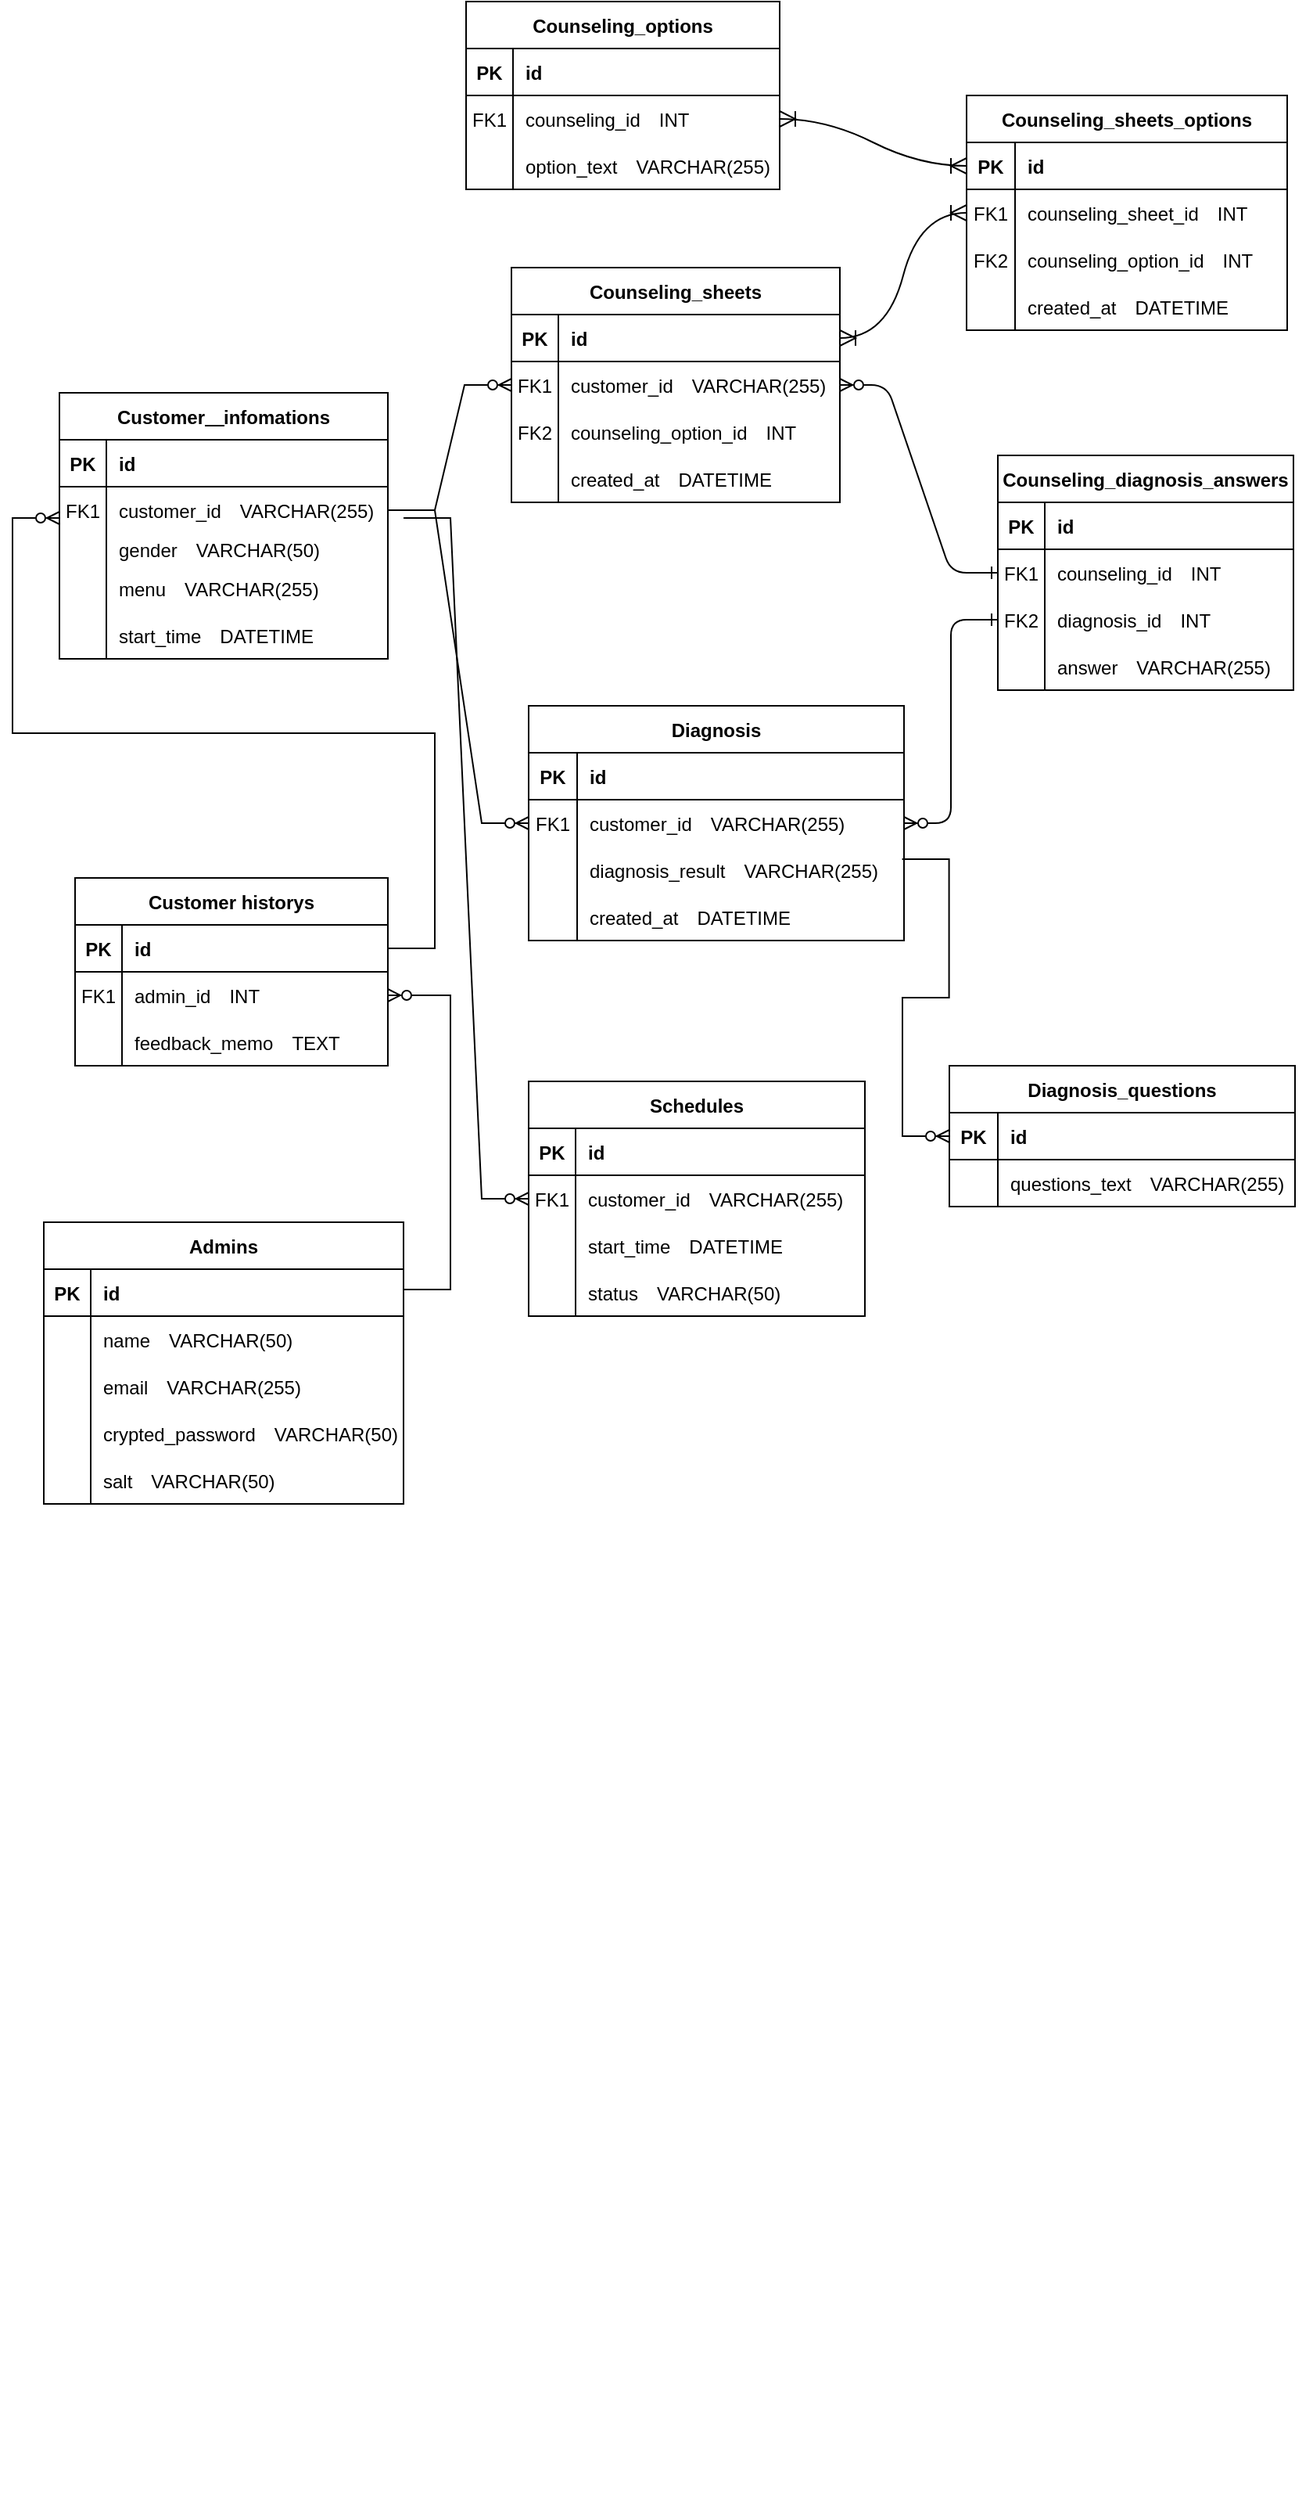 <mxfile version="24.7.17">
  <diagram id="C5RBs43oDa-KdzZeNtuy" name="Page-1">
    <mxGraphModel dx="1579" dy="1718" grid="1" gridSize="10" guides="1" tooltips="1" connect="1" arrows="1" fold="1" page="1" pageScale="1" pageWidth="827" pageHeight="1169" math="0" shadow="0">
      <root>
        <mxCell id="WIyWlLk6GJQsqaUBKTNV-0" />
        <mxCell id="WIyWlLk6GJQsqaUBKTNV-1" parent="WIyWlLk6GJQsqaUBKTNV-0" />
        <mxCell id="pVCBUKQX4bVCqaio-QLz-1" value="" style="edgeStyle=entityRelationEdgeStyle;endArrow=ERzeroToMany;startArrow=ERone;endFill=1;startFill=0;exitX=0;exitY=0.5;exitDx=0;exitDy=0;" parent="WIyWlLk6GJQsqaUBKTNV-1" source="pVCBUKQX4bVCqaio-QLz-121" target="pVCBUKQX4bVCqaio-QLz-16" edge="1">
          <mxGeometry width="100" height="100" relative="1" as="geometry">
            <mxPoint x="460" y="210" as="sourcePoint" />
            <mxPoint x="520" y="235" as="targetPoint" />
          </mxGeometry>
        </mxCell>
        <mxCell id="pVCBUKQX4bVCqaio-QLz-12" value="Diagnosis" style="shape=table;startSize=30;container=1;collapsible=1;childLayout=tableLayout;fixedRows=1;rowLines=0;fontStyle=1;align=center;resizeLast=1;" parent="WIyWlLk6GJQsqaUBKTNV-1" vertex="1">
          <mxGeometry x="320" y="-700" width="240" height="150" as="geometry" />
        </mxCell>
        <mxCell id="pVCBUKQX4bVCqaio-QLz-13" value="" style="shape=partialRectangle;collapsible=0;dropTarget=0;pointerEvents=0;fillColor=none;points=[[0,0.5],[1,0.5]];portConstraint=eastwest;top=0;left=0;right=0;bottom=1;" parent="pVCBUKQX4bVCqaio-QLz-12" vertex="1">
          <mxGeometry y="30" width="240" height="30" as="geometry" />
        </mxCell>
        <mxCell id="pVCBUKQX4bVCqaio-QLz-14" value="PK" style="shape=partialRectangle;overflow=hidden;connectable=0;fillColor=none;top=0;left=0;bottom=0;right=0;fontStyle=1;" parent="pVCBUKQX4bVCqaio-QLz-13" vertex="1">
          <mxGeometry width="31" height="30" as="geometry">
            <mxRectangle width="31" height="30" as="alternateBounds" />
          </mxGeometry>
        </mxCell>
        <mxCell id="pVCBUKQX4bVCqaio-QLz-15" value="id" style="shape=partialRectangle;overflow=hidden;connectable=0;fillColor=none;top=0;left=0;bottom=0;right=0;align=left;spacingLeft=6;fontStyle=1;" parent="pVCBUKQX4bVCqaio-QLz-13" vertex="1">
          <mxGeometry x="31" width="209" height="30" as="geometry">
            <mxRectangle width="209" height="30" as="alternateBounds" />
          </mxGeometry>
        </mxCell>
        <mxCell id="pVCBUKQX4bVCqaio-QLz-16" value="" style="shape=partialRectangle;collapsible=0;dropTarget=0;pointerEvents=0;fillColor=none;points=[[0,0.5],[1,0.5]];portConstraint=eastwest;top=0;left=0;right=0;bottom=0;" parent="pVCBUKQX4bVCqaio-QLz-12" vertex="1">
          <mxGeometry y="60" width="240" height="30" as="geometry" />
        </mxCell>
        <mxCell id="pVCBUKQX4bVCqaio-QLz-17" value="FK1" style="shape=partialRectangle;overflow=hidden;connectable=0;fillColor=none;top=0;left=0;bottom=0;right=0;" parent="pVCBUKQX4bVCqaio-QLz-16" vertex="1">
          <mxGeometry width="31" height="30" as="geometry">
            <mxRectangle width="31" height="30" as="alternateBounds" />
          </mxGeometry>
        </mxCell>
        <mxCell id="pVCBUKQX4bVCqaio-QLz-18" value="customer_id　VARCHAR(255)" style="shape=partialRectangle;overflow=hidden;connectable=0;fillColor=none;top=0;left=0;bottom=0;right=0;align=left;spacingLeft=6;" parent="pVCBUKQX4bVCqaio-QLz-16" vertex="1">
          <mxGeometry x="31" width="209" height="30" as="geometry">
            <mxRectangle width="209" height="30" as="alternateBounds" />
          </mxGeometry>
        </mxCell>
        <mxCell id="pVCBUKQX4bVCqaio-QLz-155" value="" style="shape=partialRectangle;collapsible=0;dropTarget=0;pointerEvents=0;fillColor=none;points=[[0,0.5],[1,0.5]];portConstraint=eastwest;top=0;left=0;right=0;bottom=0;" parent="pVCBUKQX4bVCqaio-QLz-12" vertex="1">
          <mxGeometry y="90" width="240" height="30" as="geometry" />
        </mxCell>
        <mxCell id="pVCBUKQX4bVCqaio-QLz-156" value="" style="shape=partialRectangle;overflow=hidden;connectable=0;fillColor=none;top=0;left=0;bottom=0;right=0;" parent="pVCBUKQX4bVCqaio-QLz-155" vertex="1">
          <mxGeometry width="31" height="30" as="geometry">
            <mxRectangle width="31" height="30" as="alternateBounds" />
          </mxGeometry>
        </mxCell>
        <mxCell id="pVCBUKQX4bVCqaio-QLz-157" value="diagnosis_result　VARCHAR(255)" style="shape=partialRectangle;overflow=hidden;connectable=0;fillColor=none;top=0;left=0;bottom=0;right=0;align=left;spacingLeft=6;" parent="pVCBUKQX4bVCqaio-QLz-155" vertex="1">
          <mxGeometry x="31" width="209" height="30" as="geometry">
            <mxRectangle width="209" height="30" as="alternateBounds" />
          </mxGeometry>
        </mxCell>
        <mxCell id="pVCBUKQX4bVCqaio-QLz-19" value="" style="shape=partialRectangle;collapsible=0;dropTarget=0;pointerEvents=0;fillColor=none;points=[[0,0.5],[1,0.5]];portConstraint=eastwest;top=0;left=0;right=0;bottom=0;" parent="pVCBUKQX4bVCqaio-QLz-12" vertex="1">
          <mxGeometry y="120" width="240" height="30" as="geometry" />
        </mxCell>
        <mxCell id="pVCBUKQX4bVCqaio-QLz-20" value="" style="shape=partialRectangle;overflow=hidden;connectable=0;fillColor=none;top=0;left=0;bottom=0;right=0;" parent="pVCBUKQX4bVCqaio-QLz-19" vertex="1">
          <mxGeometry width="31" height="30" as="geometry">
            <mxRectangle width="31" height="30" as="alternateBounds" />
          </mxGeometry>
        </mxCell>
        <mxCell id="pVCBUKQX4bVCqaio-QLz-21" value="created_at　DATETIME" style="shape=partialRectangle;overflow=hidden;connectable=0;fillColor=none;top=0;left=0;bottom=0;right=0;align=left;spacingLeft=6;" parent="pVCBUKQX4bVCqaio-QLz-19" vertex="1">
          <mxGeometry x="31" width="209" height="30" as="geometry">
            <mxRectangle width="209" height="30" as="alternateBounds" />
          </mxGeometry>
        </mxCell>
        <mxCell id="pVCBUKQX4bVCqaio-QLz-57" value="" style="shape=partialRectangle;connectable=0;fillColor=none;top=0;left=0;bottom=0;right=0;editable=1;overflow=hidden;whiteSpace=wrap;html=1;" parent="WIyWlLk6GJQsqaUBKTNV-1" vertex="1">
          <mxGeometry x="790" y="395" width="30" height="50" as="geometry">
            <mxRectangle width="30" height="50" as="alternateBounds" />
          </mxGeometry>
        </mxCell>
        <mxCell id="pVCBUKQX4bVCqaio-QLz-79" value="" style="edgeStyle=entityRelationEdgeStyle;fontSize=12;html=1;endArrow=ERzeroToMany;endFill=1;rounded=0;entryX=1;entryY=0.5;entryDx=0;entryDy=0;" parent="WIyWlLk6GJQsqaUBKTNV-1" target="pVCBUKQX4bVCqaio-QLz-260" edge="1">
          <mxGeometry width="100" height="100" relative="1" as="geometry">
            <mxPoint x="240" y="-327" as="sourcePoint" />
            <mxPoint x="240" y="-479.96" as="targetPoint" />
            <Array as="points">
              <mxPoint x="191.98" y="123" />
              <mxPoint x="220" y="180" />
              <mxPoint x="280" y="110" />
              <mxPoint x="220" y="180" />
              <mxPoint x="220" y="180" />
              <mxPoint x="220" y="170" />
              <mxPoint x="573.23" y="158" />
              <mxPoint x="381.98" y="173" />
              <mxPoint x="211.98" y="276" />
              <mxPoint x="201.98" y="276" />
              <mxPoint x="171.98" y="333" />
              <mxPoint x="301.98" y="173" />
              <mxPoint x="301.98" y="193" />
              <mxPoint x="291.98" y="183" />
              <mxPoint x="483.23" y="288" />
              <mxPoint x="340.73" y="303" />
              <mxPoint x="240.73" y="323" />
              <mxPoint x="230.73" y="353" />
              <mxPoint x="578.23" y="178" />
              <mxPoint x="618.23" y="213" />
            </Array>
          </mxGeometry>
        </mxCell>
        <mxCell id="pVCBUKQX4bVCqaio-QLz-85" value="" style="edgeStyle=entityRelationEdgeStyle;fontSize=12;html=1;endArrow=ERzeroToMany;endFill=1;rounded=0;exitX=1;exitY=0.5;exitDx=0;exitDy=0;entryX=0;entryY=0.5;entryDx=0;entryDy=0;" parent="WIyWlLk6GJQsqaUBKTNV-1" source="pVCBUKQX4bVCqaio-QLz-140" target="pVCBUKQX4bVCqaio-QLz-162" edge="1">
          <mxGeometry width="100" height="100" relative="1" as="geometry">
            <mxPoint x="530.22" y="-569.31" as="sourcePoint" />
            <mxPoint x="270" y="-746" as="targetPoint" />
            <Array as="points">
              <mxPoint x="670" y="-159" />
              <mxPoint x="660" y="560" />
            </Array>
          </mxGeometry>
        </mxCell>
        <mxCell id="pVCBUKQX4bVCqaio-QLz-88" value="" style="shape=partialRectangle;overflow=hidden;connectable=0;fillColor=none;top=0;left=0;bottom=0;right=0;" parent="WIyWlLk6GJQsqaUBKTNV-1" vertex="1">
          <mxGeometry x="430" y="-210" width="30" height="210" as="geometry">
            <mxRectangle width="30" height="210" as="alternateBounds" />
          </mxGeometry>
        </mxCell>
        <mxCell id="pVCBUKQX4bVCqaio-QLz-89" value="" style="shape=partialRectangle;overflow=hidden;connectable=0;fillColor=none;top=0;left=0;bottom=0;right=0;" parent="WIyWlLk6GJQsqaUBKTNV-1" vertex="1">
          <mxGeometry x="440" y="-200" width="30" height="210" as="geometry">
            <mxRectangle width="30" height="210" as="alternateBounds" />
          </mxGeometry>
        </mxCell>
        <mxCell id="pVCBUKQX4bVCqaio-QLz-90" value="Admins" style="shape=table;startSize=30;container=1;collapsible=1;childLayout=tableLayout;fixedRows=1;rowLines=0;fontStyle=1;align=center;resizeLast=1;" parent="WIyWlLk6GJQsqaUBKTNV-1" vertex="1">
          <mxGeometry x="10" y="-370" width="230" height="180" as="geometry" />
        </mxCell>
        <mxCell id="pVCBUKQX4bVCqaio-QLz-91" value="" style="shape=partialRectangle;collapsible=0;dropTarget=0;pointerEvents=0;fillColor=none;points=[[0,0.5],[1,0.5]];portConstraint=eastwest;top=0;left=0;right=0;bottom=1;" parent="pVCBUKQX4bVCqaio-QLz-90" vertex="1">
          <mxGeometry y="30" width="230" height="30" as="geometry" />
        </mxCell>
        <mxCell id="pVCBUKQX4bVCqaio-QLz-92" value="PK" style="shape=partialRectangle;overflow=hidden;connectable=0;fillColor=none;top=0;left=0;bottom=0;right=0;fontStyle=1;" parent="pVCBUKQX4bVCqaio-QLz-91" vertex="1">
          <mxGeometry width="30" height="30" as="geometry">
            <mxRectangle width="30" height="30" as="alternateBounds" />
          </mxGeometry>
        </mxCell>
        <mxCell id="pVCBUKQX4bVCqaio-QLz-93" value="id" style="shape=partialRectangle;overflow=hidden;connectable=0;fillColor=none;top=0;left=0;bottom=0;right=0;align=left;spacingLeft=6;fontStyle=1;" parent="pVCBUKQX4bVCqaio-QLz-91" vertex="1">
          <mxGeometry x="30" width="200" height="30" as="geometry">
            <mxRectangle width="200" height="30" as="alternateBounds" />
          </mxGeometry>
        </mxCell>
        <mxCell id="pVCBUKQX4bVCqaio-QLz-94" value="" style="shape=partialRectangle;collapsible=0;dropTarget=0;pointerEvents=0;fillColor=none;points=[[0,0.5],[1,0.5]];portConstraint=eastwest;top=0;left=0;right=0;bottom=0;" parent="pVCBUKQX4bVCqaio-QLz-90" vertex="1">
          <mxGeometry y="60" width="230" height="30" as="geometry" />
        </mxCell>
        <mxCell id="pVCBUKQX4bVCqaio-QLz-95" value="" style="shape=partialRectangle;overflow=hidden;connectable=0;fillColor=none;top=0;left=0;bottom=0;right=0;" parent="pVCBUKQX4bVCqaio-QLz-94" vertex="1">
          <mxGeometry width="30" height="30" as="geometry">
            <mxRectangle width="30" height="30" as="alternateBounds" />
          </mxGeometry>
        </mxCell>
        <mxCell id="pVCBUKQX4bVCqaio-QLz-96" value="name　VARCHAR(50)" style="shape=partialRectangle;overflow=hidden;connectable=0;fillColor=none;top=0;left=0;bottom=0;right=0;align=left;spacingLeft=6;" parent="pVCBUKQX4bVCqaio-QLz-94" vertex="1">
          <mxGeometry x="30" width="200" height="30" as="geometry">
            <mxRectangle width="200" height="30" as="alternateBounds" />
          </mxGeometry>
        </mxCell>
        <mxCell id="pVCBUKQX4bVCqaio-QLz-97" value="" style="shape=partialRectangle;collapsible=0;dropTarget=0;pointerEvents=0;fillColor=none;points=[[0,0.5],[1,0.5]];portConstraint=eastwest;top=0;left=0;right=0;bottom=0;" parent="pVCBUKQX4bVCqaio-QLz-90" vertex="1">
          <mxGeometry y="90" width="230" height="30" as="geometry" />
        </mxCell>
        <mxCell id="pVCBUKQX4bVCqaio-QLz-98" value="" style="shape=partialRectangle;overflow=hidden;connectable=0;fillColor=none;top=0;left=0;bottom=0;right=0;" parent="pVCBUKQX4bVCqaio-QLz-97" vertex="1">
          <mxGeometry width="30" height="30" as="geometry">
            <mxRectangle width="30" height="30" as="alternateBounds" />
          </mxGeometry>
        </mxCell>
        <mxCell id="pVCBUKQX4bVCqaio-QLz-99" value="email　VARCHAR(255)" style="shape=partialRectangle;overflow=hidden;connectable=0;fillColor=none;top=0;left=0;bottom=0;right=0;align=left;spacingLeft=6;" parent="pVCBUKQX4bVCqaio-QLz-97" vertex="1">
          <mxGeometry x="30" width="200" height="30" as="geometry">
            <mxRectangle width="200" height="30" as="alternateBounds" />
          </mxGeometry>
        </mxCell>
        <mxCell id="pVCBUKQX4bVCqaio-QLz-100" value="" style="shape=partialRectangle;collapsible=0;dropTarget=0;pointerEvents=0;fillColor=none;points=[[0,0.5],[1,0.5]];portConstraint=eastwest;top=0;left=0;right=0;bottom=0;" parent="pVCBUKQX4bVCqaio-QLz-90" vertex="1">
          <mxGeometry y="120" width="230" height="30" as="geometry" />
        </mxCell>
        <mxCell id="pVCBUKQX4bVCqaio-QLz-101" value="" style="shape=partialRectangle;overflow=hidden;connectable=0;fillColor=none;top=0;left=0;bottom=0;right=0;" parent="pVCBUKQX4bVCqaio-QLz-100" vertex="1">
          <mxGeometry width="30" height="30" as="geometry">
            <mxRectangle width="30" height="30" as="alternateBounds" />
          </mxGeometry>
        </mxCell>
        <mxCell id="pVCBUKQX4bVCqaio-QLz-102" value="crypted_password　VARCHAR(50)" style="shape=partialRectangle;overflow=hidden;connectable=0;fillColor=none;top=0;left=0;bottom=0;right=0;align=left;spacingLeft=6;" parent="pVCBUKQX4bVCqaio-QLz-100" vertex="1">
          <mxGeometry x="30" width="200" height="30" as="geometry">
            <mxRectangle width="200" height="30" as="alternateBounds" />
          </mxGeometry>
        </mxCell>
        <mxCell id="-Hi5PK1kFsIA-W0A9a3v-1" value="" style="shape=partialRectangle;collapsible=0;dropTarget=0;pointerEvents=0;fillColor=none;points=[[0,0.5],[1,0.5]];portConstraint=eastwest;top=0;left=0;right=0;bottom=0;" vertex="1" parent="pVCBUKQX4bVCqaio-QLz-90">
          <mxGeometry y="150" width="230" height="30" as="geometry" />
        </mxCell>
        <mxCell id="-Hi5PK1kFsIA-W0A9a3v-2" value="" style="shape=partialRectangle;overflow=hidden;connectable=0;fillColor=none;top=0;left=0;bottom=0;right=0;" vertex="1" parent="-Hi5PK1kFsIA-W0A9a3v-1">
          <mxGeometry width="30" height="30" as="geometry">
            <mxRectangle width="30" height="30" as="alternateBounds" />
          </mxGeometry>
        </mxCell>
        <mxCell id="-Hi5PK1kFsIA-W0A9a3v-3" value="salt　VARCHAR(50)" style="shape=partialRectangle;overflow=hidden;connectable=0;fillColor=none;top=0;left=0;bottom=0;right=0;align=left;spacingLeft=6;" vertex="1" parent="-Hi5PK1kFsIA-W0A9a3v-1">
          <mxGeometry x="30" width="200" height="30" as="geometry">
            <mxRectangle width="200" height="30" as="alternateBounds" />
          </mxGeometry>
        </mxCell>
        <mxCell id="pVCBUKQX4bVCqaio-QLz-136" value="Customer＿infomations" style="shape=table;startSize=30;container=1;collapsible=1;childLayout=tableLayout;fixedRows=1;rowLines=0;fontStyle=1;align=center;resizeLast=1;" parent="WIyWlLk6GJQsqaUBKTNV-1" vertex="1">
          <mxGeometry x="20" y="-900" width="210" height="170" as="geometry" />
        </mxCell>
        <mxCell id="pVCBUKQX4bVCqaio-QLz-137" value="" style="shape=partialRectangle;collapsible=0;dropTarget=0;pointerEvents=0;fillColor=none;points=[[0,0.5],[1,0.5]];portConstraint=eastwest;top=0;left=0;right=0;bottom=1;" parent="pVCBUKQX4bVCqaio-QLz-136" vertex="1">
          <mxGeometry y="30" width="210" height="30" as="geometry" />
        </mxCell>
        <mxCell id="pVCBUKQX4bVCqaio-QLz-138" value="PK" style="shape=partialRectangle;overflow=hidden;connectable=0;fillColor=none;top=0;left=0;bottom=0;right=0;fontStyle=1;" parent="pVCBUKQX4bVCqaio-QLz-137" vertex="1">
          <mxGeometry width="30" height="30" as="geometry">
            <mxRectangle width="30" height="30" as="alternateBounds" />
          </mxGeometry>
        </mxCell>
        <mxCell id="pVCBUKQX4bVCqaio-QLz-139" value="id" style="shape=partialRectangle;overflow=hidden;connectable=0;fillColor=none;top=0;left=0;bottom=0;right=0;align=left;spacingLeft=6;fontStyle=1;" parent="pVCBUKQX4bVCqaio-QLz-137" vertex="1">
          <mxGeometry x="30" width="180" height="30" as="geometry">
            <mxRectangle width="180" height="30" as="alternateBounds" />
          </mxGeometry>
        </mxCell>
        <mxCell id="pVCBUKQX4bVCqaio-QLz-140" value="" style="shape=partialRectangle;collapsible=0;dropTarget=0;pointerEvents=0;fillColor=none;points=[[0,0.5],[1,0.5]];portConstraint=eastwest;top=0;left=0;right=0;bottom=0;" parent="pVCBUKQX4bVCqaio-QLz-136" vertex="1">
          <mxGeometry y="60" width="210" height="30" as="geometry" />
        </mxCell>
        <mxCell id="pVCBUKQX4bVCqaio-QLz-141" value="FK1" style="shape=partialRectangle;overflow=hidden;connectable=0;fillColor=none;top=0;left=0;bottom=0;right=0;" parent="pVCBUKQX4bVCqaio-QLz-140" vertex="1">
          <mxGeometry width="30" height="30" as="geometry">
            <mxRectangle width="30" height="30" as="alternateBounds" />
          </mxGeometry>
        </mxCell>
        <mxCell id="pVCBUKQX4bVCqaio-QLz-142" value="customer_id　VARCHAR(255)" style="shape=partialRectangle;overflow=hidden;connectable=0;fillColor=none;top=0;left=0;bottom=0;right=0;align=left;spacingLeft=6;" parent="pVCBUKQX4bVCqaio-QLz-140" vertex="1">
          <mxGeometry x="30" width="180" height="30" as="geometry">
            <mxRectangle width="180" height="30" as="alternateBounds" />
          </mxGeometry>
        </mxCell>
        <mxCell id="pVCBUKQX4bVCqaio-QLz-143" value="" style="shape=partialRectangle;collapsible=0;dropTarget=0;pointerEvents=0;fillColor=none;points=[[0,0.5],[1,0.5]];portConstraint=eastwest;top=0;left=0;right=0;bottom=0;" parent="pVCBUKQX4bVCqaio-QLz-136" vertex="1">
          <mxGeometry y="90" width="210" height="20" as="geometry" />
        </mxCell>
        <mxCell id="pVCBUKQX4bVCqaio-QLz-144" value="" style="shape=partialRectangle;overflow=hidden;connectable=0;fillColor=none;top=0;left=0;bottom=0;right=0;" parent="pVCBUKQX4bVCqaio-QLz-143" vertex="1">
          <mxGeometry width="30" height="20" as="geometry">
            <mxRectangle width="30" height="20" as="alternateBounds" />
          </mxGeometry>
        </mxCell>
        <mxCell id="pVCBUKQX4bVCqaio-QLz-145" value="gender　VARCHAR(50)" style="shape=partialRectangle;overflow=hidden;connectable=0;fillColor=none;top=0;left=0;bottom=0;right=0;align=left;spacingLeft=6;" parent="pVCBUKQX4bVCqaio-QLz-143" vertex="1">
          <mxGeometry x="30" width="180" height="20" as="geometry">
            <mxRectangle width="180" height="20" as="alternateBounds" />
          </mxGeometry>
        </mxCell>
        <mxCell id="pVCBUKQX4bVCqaio-QLz-146" value="" style="shape=partialRectangle;collapsible=0;dropTarget=0;pointerEvents=0;fillColor=none;points=[[0,0.5],[1,0.5]];portConstraint=eastwest;top=0;left=0;right=0;bottom=0;" parent="pVCBUKQX4bVCqaio-QLz-136" vertex="1">
          <mxGeometry y="110" width="210" height="30" as="geometry" />
        </mxCell>
        <mxCell id="pVCBUKQX4bVCqaio-QLz-147" value="" style="shape=partialRectangle;overflow=hidden;connectable=0;fillColor=none;top=0;left=0;bottom=0;right=0;" parent="pVCBUKQX4bVCqaio-QLz-146" vertex="1">
          <mxGeometry width="30" height="30" as="geometry">
            <mxRectangle width="30" height="30" as="alternateBounds" />
          </mxGeometry>
        </mxCell>
        <mxCell id="pVCBUKQX4bVCqaio-QLz-148" value="menu　VARCHAR(255)" style="shape=partialRectangle;overflow=hidden;connectable=0;fillColor=none;top=0;left=0;bottom=0;right=0;align=left;spacingLeft=6;" parent="pVCBUKQX4bVCqaio-QLz-146" vertex="1">
          <mxGeometry x="30" width="180" height="30" as="geometry">
            <mxRectangle width="180" height="30" as="alternateBounds" />
          </mxGeometry>
        </mxCell>
        <mxCell id="pVCBUKQX4bVCqaio-QLz-149" value="" style="shape=partialRectangle;collapsible=0;dropTarget=0;pointerEvents=0;fillColor=none;points=[[0,0.5],[1,0.5]];portConstraint=eastwest;top=0;left=0;right=0;bottom=0;" parent="pVCBUKQX4bVCqaio-QLz-136" vertex="1">
          <mxGeometry y="140" width="210" height="30" as="geometry" />
        </mxCell>
        <mxCell id="pVCBUKQX4bVCqaio-QLz-150" value="" style="shape=partialRectangle;overflow=hidden;connectable=0;fillColor=none;top=0;left=0;bottom=0;right=0;" parent="pVCBUKQX4bVCqaio-QLz-149" vertex="1">
          <mxGeometry width="30" height="30" as="geometry">
            <mxRectangle width="30" height="30" as="alternateBounds" />
          </mxGeometry>
        </mxCell>
        <mxCell id="pVCBUKQX4bVCqaio-QLz-151" value="start_time　DATETIME" style="shape=partialRectangle;overflow=hidden;connectable=0;fillColor=none;top=0;left=0;bottom=0;right=0;align=left;spacingLeft=6;" parent="pVCBUKQX4bVCqaio-QLz-149" vertex="1">
          <mxGeometry x="30" width="180" height="30" as="geometry">
            <mxRectangle width="180" height="30" as="alternateBounds" />
          </mxGeometry>
        </mxCell>
        <mxCell id="pVCBUKQX4bVCqaio-QLz-2" value="Counseling_diagnosis_answers" style="shape=table;startSize=30;container=1;collapsible=1;childLayout=tableLayout;fixedRows=1;rowLines=0;fontStyle=1;align=center;resizeLast=1;" parent="WIyWlLk6GJQsqaUBKTNV-1" vertex="1">
          <mxGeometry x="620" y="-860" width="189" height="150" as="geometry" />
        </mxCell>
        <mxCell id="pVCBUKQX4bVCqaio-QLz-3" value="" style="shape=partialRectangle;collapsible=0;dropTarget=0;pointerEvents=0;fillColor=none;points=[[0,0.5],[1,0.5]];portConstraint=eastwest;top=0;left=0;right=0;bottom=1;" parent="pVCBUKQX4bVCqaio-QLz-2" vertex="1">
          <mxGeometry y="30" width="189" height="30" as="geometry" />
        </mxCell>
        <mxCell id="pVCBUKQX4bVCqaio-QLz-4" value="PK" style="shape=partialRectangle;overflow=hidden;connectable=0;fillColor=none;top=0;left=0;bottom=0;right=0;fontStyle=1;" parent="pVCBUKQX4bVCqaio-QLz-3" vertex="1">
          <mxGeometry width="30" height="30" as="geometry">
            <mxRectangle width="30" height="30" as="alternateBounds" />
          </mxGeometry>
        </mxCell>
        <mxCell id="pVCBUKQX4bVCqaio-QLz-5" value="id" style="shape=partialRectangle;overflow=hidden;connectable=0;fillColor=none;top=0;left=0;bottom=0;right=0;align=left;spacingLeft=6;fontStyle=1;" parent="pVCBUKQX4bVCqaio-QLz-3" vertex="1">
          <mxGeometry x="30" width="159" height="30" as="geometry">
            <mxRectangle width="159" height="30" as="alternateBounds" />
          </mxGeometry>
        </mxCell>
        <mxCell id="pVCBUKQX4bVCqaio-QLz-6" value="" style="shape=partialRectangle;collapsible=0;dropTarget=0;pointerEvents=0;fillColor=none;points=[[0,0.5],[1,0.5]];portConstraint=eastwest;top=0;left=0;right=0;bottom=0;" parent="pVCBUKQX4bVCqaio-QLz-2" vertex="1">
          <mxGeometry y="60" width="189" height="30" as="geometry" />
        </mxCell>
        <mxCell id="pVCBUKQX4bVCqaio-QLz-7" value="FK1" style="shape=partialRectangle;overflow=hidden;connectable=0;fillColor=none;top=0;left=0;bottom=0;right=0;" parent="pVCBUKQX4bVCqaio-QLz-6" vertex="1">
          <mxGeometry width="30" height="30" as="geometry">
            <mxRectangle width="30" height="30" as="alternateBounds" />
          </mxGeometry>
        </mxCell>
        <mxCell id="pVCBUKQX4bVCqaio-QLz-8" value="counseling_id　INT" style="shape=partialRectangle;overflow=hidden;connectable=0;fillColor=none;top=0;left=0;bottom=0;right=0;align=left;spacingLeft=6;" parent="pVCBUKQX4bVCqaio-QLz-6" vertex="1">
          <mxGeometry x="30" width="159" height="30" as="geometry">
            <mxRectangle width="159" height="30" as="alternateBounds" />
          </mxGeometry>
        </mxCell>
        <mxCell id="pVCBUKQX4bVCqaio-QLz-121" value="" style="shape=partialRectangle;collapsible=0;dropTarget=0;pointerEvents=0;fillColor=none;points=[[0,0.5],[1,0.5]];portConstraint=eastwest;top=0;left=0;right=0;bottom=0;" parent="pVCBUKQX4bVCqaio-QLz-2" vertex="1">
          <mxGeometry y="90" width="189" height="30" as="geometry" />
        </mxCell>
        <mxCell id="pVCBUKQX4bVCqaio-QLz-122" value="FK2" style="shape=partialRectangle;overflow=hidden;connectable=0;fillColor=none;top=0;left=0;bottom=0;right=0;" parent="pVCBUKQX4bVCqaio-QLz-121" vertex="1">
          <mxGeometry width="30" height="30" as="geometry">
            <mxRectangle width="30" height="30" as="alternateBounds" />
          </mxGeometry>
        </mxCell>
        <mxCell id="pVCBUKQX4bVCqaio-QLz-123" value="diagnosis_id　INT" style="shape=partialRectangle;overflow=hidden;connectable=0;fillColor=none;top=0;left=0;bottom=0;right=0;align=left;spacingLeft=6;" parent="pVCBUKQX4bVCqaio-QLz-121" vertex="1">
          <mxGeometry x="30" width="159" height="30" as="geometry">
            <mxRectangle width="159" height="30" as="alternateBounds" />
          </mxGeometry>
        </mxCell>
        <mxCell id="pVCBUKQX4bVCqaio-QLz-183" value="" style="shape=partialRectangle;collapsible=0;dropTarget=0;pointerEvents=0;fillColor=none;points=[[0,0.5],[1,0.5]];portConstraint=eastwest;top=0;left=0;right=0;bottom=0;" parent="pVCBUKQX4bVCqaio-QLz-2" vertex="1">
          <mxGeometry y="120" width="189" height="30" as="geometry" />
        </mxCell>
        <mxCell id="pVCBUKQX4bVCqaio-QLz-184" value="" style="shape=partialRectangle;overflow=hidden;connectable=0;fillColor=none;top=0;left=0;bottom=0;right=0;" parent="pVCBUKQX4bVCqaio-QLz-183" vertex="1">
          <mxGeometry width="30" height="30" as="geometry">
            <mxRectangle width="30" height="30" as="alternateBounds" />
          </mxGeometry>
        </mxCell>
        <mxCell id="pVCBUKQX4bVCqaio-QLz-185" value="answer　VARCHAR(255)" style="shape=partialRectangle;overflow=hidden;connectable=0;fillColor=none;top=0;left=0;bottom=0;right=0;align=left;spacingLeft=6;" parent="pVCBUKQX4bVCqaio-QLz-183" vertex="1">
          <mxGeometry x="30" width="159" height="30" as="geometry">
            <mxRectangle width="159" height="30" as="alternateBounds" />
          </mxGeometry>
        </mxCell>
        <mxCell id="pVCBUKQX4bVCqaio-QLz-177" value="" style="edgeStyle=entityRelationEdgeStyle;fontSize=12;html=1;endArrow=ERzeroToMany;endFill=1;rounded=0;exitX=1;exitY=0.5;exitDx=0;exitDy=0;entryX=0;entryY=0.5;entryDx=0;entryDy=0;" parent="WIyWlLk6GJQsqaUBKTNV-1" source="pVCBUKQX4bVCqaio-QLz-140" target="pVCBUKQX4bVCqaio-QLz-16" edge="1">
          <mxGeometry width="100" height="100" relative="1" as="geometry">
            <mxPoint x="220" y="-665" as="sourcePoint" />
            <mxPoint x="310" y="-965" as="targetPoint" />
            <Array as="points">
              <mxPoint x="680" y="-149" />
              <mxPoint x="670" y="570" />
            </Array>
          </mxGeometry>
        </mxCell>
        <mxCell id="pVCBUKQX4bVCqaio-QLz-158" value="Counseling_sheets" style="shape=table;startSize=30;container=1;collapsible=1;childLayout=tableLayout;fixedRows=1;rowLines=0;fontStyle=1;align=center;resizeLast=1;" parent="WIyWlLk6GJQsqaUBKTNV-1" vertex="1">
          <mxGeometry x="309" y="-980" width="210" height="150" as="geometry" />
        </mxCell>
        <mxCell id="pVCBUKQX4bVCqaio-QLz-159" value="" style="shape=partialRectangle;collapsible=0;dropTarget=0;pointerEvents=0;fillColor=none;points=[[0,0.5],[1,0.5]];portConstraint=eastwest;top=0;left=0;right=0;bottom=1;" parent="pVCBUKQX4bVCqaio-QLz-158" vertex="1">
          <mxGeometry y="30" width="210" height="30" as="geometry" />
        </mxCell>
        <mxCell id="pVCBUKQX4bVCqaio-QLz-160" value="PK" style="shape=partialRectangle;overflow=hidden;connectable=0;fillColor=none;top=0;left=0;bottom=0;right=0;fontStyle=1;" parent="pVCBUKQX4bVCqaio-QLz-159" vertex="1">
          <mxGeometry width="30" height="30" as="geometry">
            <mxRectangle width="30" height="30" as="alternateBounds" />
          </mxGeometry>
        </mxCell>
        <mxCell id="pVCBUKQX4bVCqaio-QLz-161" value="id" style="shape=partialRectangle;overflow=hidden;connectable=0;fillColor=none;top=0;left=0;bottom=0;right=0;align=left;spacingLeft=6;fontStyle=1;" parent="pVCBUKQX4bVCqaio-QLz-159" vertex="1">
          <mxGeometry x="30" width="180" height="30" as="geometry">
            <mxRectangle width="180" height="30" as="alternateBounds" />
          </mxGeometry>
        </mxCell>
        <mxCell id="pVCBUKQX4bVCqaio-QLz-162" value="" style="shape=partialRectangle;collapsible=0;dropTarget=0;pointerEvents=0;fillColor=none;points=[[0,0.5],[1,0.5]];portConstraint=eastwest;top=0;left=0;right=0;bottom=0;" parent="pVCBUKQX4bVCqaio-QLz-158" vertex="1">
          <mxGeometry y="60" width="210" height="30" as="geometry" />
        </mxCell>
        <mxCell id="pVCBUKQX4bVCqaio-QLz-163" value="FK1" style="shape=partialRectangle;overflow=hidden;connectable=0;fillColor=none;top=0;left=0;bottom=0;right=0;" parent="pVCBUKQX4bVCqaio-QLz-162" vertex="1">
          <mxGeometry width="30" height="30" as="geometry">
            <mxRectangle width="30" height="30" as="alternateBounds" />
          </mxGeometry>
        </mxCell>
        <mxCell id="pVCBUKQX4bVCqaio-QLz-164" value="customer_id　VARCHAR(255)" style="shape=partialRectangle;overflow=hidden;connectable=0;fillColor=none;top=0;left=0;bottom=0;right=0;align=left;spacingLeft=6;" parent="pVCBUKQX4bVCqaio-QLz-162" vertex="1">
          <mxGeometry x="30" width="180" height="30" as="geometry">
            <mxRectangle width="180" height="30" as="alternateBounds" />
          </mxGeometry>
        </mxCell>
        <mxCell id="pVCBUKQX4bVCqaio-QLz-168" value="" style="shape=partialRectangle;collapsible=0;dropTarget=0;pointerEvents=0;fillColor=none;points=[[0,0.5],[1,0.5]];portConstraint=eastwest;top=0;left=0;right=0;bottom=0;" parent="pVCBUKQX4bVCqaio-QLz-158" vertex="1">
          <mxGeometry y="90" width="210" height="30" as="geometry" />
        </mxCell>
        <mxCell id="pVCBUKQX4bVCqaio-QLz-169" value="FK2" style="shape=partialRectangle;overflow=hidden;connectable=0;fillColor=none;top=0;left=0;bottom=0;right=0;" parent="pVCBUKQX4bVCqaio-QLz-168" vertex="1">
          <mxGeometry width="30" height="30" as="geometry">
            <mxRectangle width="30" height="30" as="alternateBounds" />
          </mxGeometry>
        </mxCell>
        <mxCell id="pVCBUKQX4bVCqaio-QLz-170" value="counseling_option_id　INT" style="shape=partialRectangle;overflow=hidden;connectable=0;fillColor=none;top=0;left=0;bottom=0;right=0;align=left;spacingLeft=6;" parent="pVCBUKQX4bVCqaio-QLz-168" vertex="1">
          <mxGeometry x="30" width="180" height="30" as="geometry">
            <mxRectangle width="180" height="30" as="alternateBounds" />
          </mxGeometry>
        </mxCell>
        <mxCell id="pVCBUKQX4bVCqaio-QLz-187" value="" style="shape=partialRectangle;collapsible=0;dropTarget=0;pointerEvents=0;fillColor=none;points=[[0,0.5],[1,0.5]];portConstraint=eastwest;top=0;left=0;right=0;bottom=0;" parent="pVCBUKQX4bVCqaio-QLz-158" vertex="1">
          <mxGeometry y="120" width="210" height="30" as="geometry" />
        </mxCell>
        <mxCell id="pVCBUKQX4bVCqaio-QLz-188" value="" style="shape=partialRectangle;overflow=hidden;connectable=0;fillColor=none;top=0;left=0;bottom=0;right=0;" parent="pVCBUKQX4bVCqaio-QLz-187" vertex="1">
          <mxGeometry width="30" height="30" as="geometry">
            <mxRectangle width="30" height="30" as="alternateBounds" />
          </mxGeometry>
        </mxCell>
        <mxCell id="pVCBUKQX4bVCqaio-QLz-189" value="created_at　DATETIME" style="shape=partialRectangle;overflow=hidden;connectable=0;fillColor=none;top=0;left=0;bottom=0;right=0;align=left;spacingLeft=6;" parent="pVCBUKQX4bVCqaio-QLz-187" vertex="1">
          <mxGeometry x="30" width="180" height="30" as="geometry">
            <mxRectangle width="180" height="30" as="alternateBounds" />
          </mxGeometry>
        </mxCell>
        <mxCell id="pVCBUKQX4bVCqaio-QLz-190" value="Counseling_options" style="shape=table;startSize=30;container=1;collapsible=1;childLayout=tableLayout;fixedRows=1;rowLines=0;fontStyle=1;align=center;resizeLast=1;" parent="WIyWlLk6GJQsqaUBKTNV-1" vertex="1">
          <mxGeometry x="280" y="-1150" width="200.5" height="120" as="geometry" />
        </mxCell>
        <mxCell id="pVCBUKQX4bVCqaio-QLz-191" value="" style="shape=partialRectangle;collapsible=0;dropTarget=0;pointerEvents=0;fillColor=none;points=[[0,0.5],[1,0.5]];portConstraint=eastwest;top=0;left=0;right=0;bottom=1;" parent="pVCBUKQX4bVCqaio-QLz-190" vertex="1">
          <mxGeometry y="30" width="200.5" height="30" as="geometry" />
        </mxCell>
        <mxCell id="pVCBUKQX4bVCqaio-QLz-192" value="PK" style="shape=partialRectangle;overflow=hidden;connectable=0;fillColor=none;top=0;left=0;bottom=0;right=0;fontStyle=1;" parent="pVCBUKQX4bVCqaio-QLz-191" vertex="1">
          <mxGeometry width="30" height="30" as="geometry">
            <mxRectangle width="30" height="30" as="alternateBounds" />
          </mxGeometry>
        </mxCell>
        <mxCell id="pVCBUKQX4bVCqaio-QLz-193" value="id" style="shape=partialRectangle;overflow=hidden;connectable=0;fillColor=none;top=0;left=0;bottom=0;right=0;align=left;spacingLeft=6;fontStyle=1;" parent="pVCBUKQX4bVCqaio-QLz-191" vertex="1">
          <mxGeometry x="30" width="170.5" height="30" as="geometry">
            <mxRectangle width="170.5" height="30" as="alternateBounds" />
          </mxGeometry>
        </mxCell>
        <mxCell id="pVCBUKQX4bVCqaio-QLz-243" value="" style="shape=partialRectangle;collapsible=0;dropTarget=0;pointerEvents=0;fillColor=none;points=[[0,0.5],[1,0.5]];portConstraint=eastwest;top=0;left=0;right=0;bottom=0;" parent="pVCBUKQX4bVCqaio-QLz-190" vertex="1">
          <mxGeometry y="60" width="200.5" height="30" as="geometry" />
        </mxCell>
        <mxCell id="pVCBUKQX4bVCqaio-QLz-244" value="FK1" style="shape=partialRectangle;overflow=hidden;connectable=0;fillColor=none;top=0;left=0;bottom=0;right=0;" parent="pVCBUKQX4bVCqaio-QLz-243" vertex="1">
          <mxGeometry width="30" height="30" as="geometry">
            <mxRectangle width="30" height="30" as="alternateBounds" />
          </mxGeometry>
        </mxCell>
        <mxCell id="pVCBUKQX4bVCqaio-QLz-245" value="counseling_id　INT" style="shape=partialRectangle;overflow=hidden;connectable=0;fillColor=none;top=0;left=0;bottom=0;right=0;align=left;spacingLeft=6;" parent="pVCBUKQX4bVCqaio-QLz-243" vertex="1">
          <mxGeometry x="30" width="170.5" height="30" as="geometry">
            <mxRectangle width="170.5" height="30" as="alternateBounds" />
          </mxGeometry>
        </mxCell>
        <mxCell id="pVCBUKQX4bVCqaio-QLz-209" value="" style="shape=partialRectangle;collapsible=0;dropTarget=0;pointerEvents=0;fillColor=none;points=[[0,0.5],[1,0.5]];portConstraint=eastwest;top=0;left=0;right=0;bottom=0;" parent="pVCBUKQX4bVCqaio-QLz-190" vertex="1">
          <mxGeometry y="90" width="200.5" height="30" as="geometry" />
        </mxCell>
        <mxCell id="pVCBUKQX4bVCqaio-QLz-210" value="" style="shape=partialRectangle;overflow=hidden;connectable=0;fillColor=none;top=0;left=0;bottom=0;right=0;" parent="pVCBUKQX4bVCqaio-QLz-209" vertex="1">
          <mxGeometry width="30" height="30" as="geometry">
            <mxRectangle width="30" height="30" as="alternateBounds" />
          </mxGeometry>
        </mxCell>
        <mxCell id="pVCBUKQX4bVCqaio-QLz-211" value="option_text　VARCHAR(255)" style="shape=partialRectangle;overflow=hidden;connectable=0;fillColor=none;top=0;left=0;bottom=0;right=0;align=left;spacingLeft=6;" parent="pVCBUKQX4bVCqaio-QLz-209" vertex="1">
          <mxGeometry x="30" width="170.5" height="30" as="geometry">
            <mxRectangle width="170.5" height="30" as="alternateBounds" />
          </mxGeometry>
        </mxCell>
        <mxCell id="pVCBUKQX4bVCqaio-QLz-213" value="" style="edgeStyle=entityRelationEdgeStyle;endArrow=ERzeroToMany;startArrow=ERone;endFill=1;startFill=0;entryX=1;entryY=0.5;entryDx=0;entryDy=0;exitX=0;exitY=0.5;exitDx=0;exitDy=0;" parent="WIyWlLk6GJQsqaUBKTNV-1" source="pVCBUKQX4bVCqaio-QLz-6" target="pVCBUKQX4bVCqaio-QLz-162" edge="1">
          <mxGeometry width="100" height="100" relative="1" as="geometry">
            <mxPoint x="580" y="-785" as="sourcePoint" />
            <mxPoint x="451" y="-685" as="targetPoint" />
            <Array as="points">
              <mxPoint x="520" y="-770" />
            </Array>
          </mxGeometry>
        </mxCell>
        <mxCell id="pVCBUKQX4bVCqaio-QLz-214" value="Diagnosis_questions" style="shape=table;startSize=30;container=1;collapsible=1;childLayout=tableLayout;fixedRows=1;rowLines=0;fontStyle=1;align=center;resizeLast=1;" parent="WIyWlLk6GJQsqaUBKTNV-1" vertex="1">
          <mxGeometry x="589" y="-470" width="221" height="90" as="geometry" />
        </mxCell>
        <mxCell id="pVCBUKQX4bVCqaio-QLz-215" value="" style="shape=partialRectangle;collapsible=0;dropTarget=0;pointerEvents=0;fillColor=none;points=[[0,0.5],[1,0.5]];portConstraint=eastwest;top=0;left=0;right=0;bottom=1;" parent="pVCBUKQX4bVCqaio-QLz-214" vertex="1">
          <mxGeometry y="30" width="221" height="30" as="geometry" />
        </mxCell>
        <mxCell id="pVCBUKQX4bVCqaio-QLz-216" value="PK" style="shape=partialRectangle;overflow=hidden;connectable=0;fillColor=none;top=0;left=0;bottom=0;right=0;fontStyle=1;" parent="pVCBUKQX4bVCqaio-QLz-215" vertex="1">
          <mxGeometry width="31" height="30" as="geometry">
            <mxRectangle width="31" height="30" as="alternateBounds" />
          </mxGeometry>
        </mxCell>
        <mxCell id="pVCBUKQX4bVCqaio-QLz-217" value="id" style="shape=partialRectangle;overflow=hidden;connectable=0;fillColor=none;top=0;left=0;bottom=0;right=0;align=left;spacingLeft=6;fontStyle=1;" parent="pVCBUKQX4bVCqaio-QLz-215" vertex="1">
          <mxGeometry x="31" width="190" height="30" as="geometry">
            <mxRectangle width="190" height="30" as="alternateBounds" />
          </mxGeometry>
        </mxCell>
        <mxCell id="pVCBUKQX4bVCqaio-QLz-221" value="" style="shape=partialRectangle;collapsible=0;dropTarget=0;pointerEvents=0;fillColor=none;points=[[0,0.5],[1,0.5]];portConstraint=eastwest;top=0;left=0;right=0;bottom=0;" parent="pVCBUKQX4bVCqaio-QLz-214" vertex="1">
          <mxGeometry y="60" width="221" height="30" as="geometry" />
        </mxCell>
        <mxCell id="pVCBUKQX4bVCqaio-QLz-222" value="" style="shape=partialRectangle;overflow=hidden;connectable=0;fillColor=none;top=0;left=0;bottom=0;right=0;" parent="pVCBUKQX4bVCqaio-QLz-221" vertex="1">
          <mxGeometry width="31" height="30" as="geometry">
            <mxRectangle width="31" height="30" as="alternateBounds" />
          </mxGeometry>
        </mxCell>
        <mxCell id="pVCBUKQX4bVCqaio-QLz-223" value="questions_text　VARCHAR(255)" style="shape=partialRectangle;overflow=hidden;connectable=0;fillColor=none;top=0;left=0;bottom=0;right=0;align=left;spacingLeft=6;" parent="pVCBUKQX4bVCqaio-QLz-221" vertex="1">
          <mxGeometry x="31" width="190" height="30" as="geometry">
            <mxRectangle width="190" height="30" as="alternateBounds" />
          </mxGeometry>
        </mxCell>
        <mxCell id="pVCBUKQX4bVCqaio-QLz-227" value="" style="edgeStyle=entityRelationEdgeStyle;fontSize=12;html=1;endArrow=ERzeroToMany;endFill=1;rounded=0;exitX=0.995;exitY=0.267;exitDx=0;exitDy=0;exitPerimeter=0;entryX=0;entryY=0.5;entryDx=0;entryDy=0;" parent="WIyWlLk6GJQsqaUBKTNV-1" source="pVCBUKQX4bVCqaio-QLz-155" target="pVCBUKQX4bVCqaio-QLz-215" edge="1">
          <mxGeometry width="100" height="100" relative="1" as="geometry">
            <mxPoint x="450" y="-680" as="sourcePoint" />
            <mxPoint x="520" y="-600" as="targetPoint" />
            <Array as="points">
              <mxPoint x="460" y="-660" />
              <mxPoint x="690" y="-139" />
              <mxPoint x="680" y="580" />
            </Array>
          </mxGeometry>
        </mxCell>
        <mxCell id="pVCBUKQX4bVCqaio-QLz-231" value="Counseling_sheets_options" style="shape=table;startSize=30;container=1;collapsible=1;childLayout=tableLayout;fixedRows=1;rowLines=0;fontStyle=1;align=center;resizeLast=1;" parent="WIyWlLk6GJQsqaUBKTNV-1" vertex="1">
          <mxGeometry x="600" y="-1090" width="205" height="150" as="geometry" />
        </mxCell>
        <mxCell id="pVCBUKQX4bVCqaio-QLz-232" value="" style="shape=partialRectangle;collapsible=0;dropTarget=0;pointerEvents=0;fillColor=none;points=[[0,0.5],[1,0.5]];portConstraint=eastwest;top=0;left=0;right=0;bottom=1;" parent="pVCBUKQX4bVCqaio-QLz-231" vertex="1">
          <mxGeometry y="30" width="205" height="30" as="geometry" />
        </mxCell>
        <mxCell id="pVCBUKQX4bVCqaio-QLz-233" value="PK" style="shape=partialRectangle;overflow=hidden;connectable=0;fillColor=none;top=0;left=0;bottom=0;right=0;fontStyle=1;" parent="pVCBUKQX4bVCqaio-QLz-232" vertex="1">
          <mxGeometry width="31" height="30" as="geometry">
            <mxRectangle width="31" height="30" as="alternateBounds" />
          </mxGeometry>
        </mxCell>
        <mxCell id="pVCBUKQX4bVCqaio-QLz-234" value="id" style="shape=partialRectangle;overflow=hidden;connectable=0;fillColor=none;top=0;left=0;bottom=0;right=0;align=left;spacingLeft=6;fontStyle=1;" parent="pVCBUKQX4bVCqaio-QLz-232" vertex="1">
          <mxGeometry x="31" width="174" height="30" as="geometry">
            <mxRectangle width="174" height="30" as="alternateBounds" />
          </mxGeometry>
        </mxCell>
        <mxCell id="pVCBUKQX4bVCqaio-QLz-235" value="" style="shape=partialRectangle;collapsible=0;dropTarget=0;pointerEvents=0;fillColor=none;points=[[0,0.5],[1,0.5]];portConstraint=eastwest;top=0;left=0;right=0;bottom=0;" parent="pVCBUKQX4bVCqaio-QLz-231" vertex="1">
          <mxGeometry y="60" width="205" height="30" as="geometry" />
        </mxCell>
        <mxCell id="pVCBUKQX4bVCqaio-QLz-236" value="FK1" style="shape=partialRectangle;overflow=hidden;connectable=0;fillColor=none;top=0;left=0;bottom=0;right=0;" parent="pVCBUKQX4bVCqaio-QLz-235" vertex="1">
          <mxGeometry width="31" height="30" as="geometry">
            <mxRectangle width="31" height="30" as="alternateBounds" />
          </mxGeometry>
        </mxCell>
        <mxCell id="pVCBUKQX4bVCqaio-QLz-237" value="counseling_sheet_id　INT" style="shape=partialRectangle;overflow=hidden;connectable=0;fillColor=none;top=0;left=0;bottom=0;right=0;align=left;spacingLeft=6;" parent="pVCBUKQX4bVCqaio-QLz-235" vertex="1">
          <mxGeometry x="31" width="174" height="30" as="geometry">
            <mxRectangle width="174" height="30" as="alternateBounds" />
          </mxGeometry>
        </mxCell>
        <mxCell id="pVCBUKQX4bVCqaio-QLz-238" value="" style="shape=partialRectangle;collapsible=0;dropTarget=0;pointerEvents=0;fillColor=none;points=[[0,0.5],[1,0.5]];portConstraint=eastwest;top=0;left=0;right=0;bottom=0;" parent="pVCBUKQX4bVCqaio-QLz-231" vertex="1">
          <mxGeometry y="90" width="205" height="30" as="geometry" />
        </mxCell>
        <mxCell id="pVCBUKQX4bVCqaio-QLz-239" value="FK2" style="shape=partialRectangle;overflow=hidden;connectable=0;fillColor=none;top=0;left=0;bottom=0;right=0;" parent="pVCBUKQX4bVCqaio-QLz-238" vertex="1">
          <mxGeometry width="31" height="30" as="geometry">
            <mxRectangle width="31" height="30" as="alternateBounds" />
          </mxGeometry>
        </mxCell>
        <mxCell id="pVCBUKQX4bVCqaio-QLz-240" value="counseling_option_id　INT" style="shape=partialRectangle;overflow=hidden;connectable=0;fillColor=none;top=0;left=0;bottom=0;right=0;align=left;spacingLeft=6;" parent="pVCBUKQX4bVCqaio-QLz-238" vertex="1">
          <mxGeometry x="31" width="174" height="30" as="geometry">
            <mxRectangle width="174" height="30" as="alternateBounds" />
          </mxGeometry>
        </mxCell>
        <mxCell id="pVCBUKQX4bVCqaio-QLz-250" value="" style="shape=partialRectangle;collapsible=0;dropTarget=0;pointerEvents=0;fillColor=none;points=[[0,0.5],[1,0.5]];portConstraint=eastwest;top=0;left=0;right=0;bottom=0;" parent="pVCBUKQX4bVCqaio-QLz-231" vertex="1">
          <mxGeometry y="120" width="205" height="30" as="geometry" />
        </mxCell>
        <mxCell id="pVCBUKQX4bVCqaio-QLz-251" value="" style="shape=partialRectangle;overflow=hidden;connectable=0;fillColor=none;top=0;left=0;bottom=0;right=0;" parent="pVCBUKQX4bVCqaio-QLz-250" vertex="1">
          <mxGeometry width="31" height="30" as="geometry">
            <mxRectangle width="31" height="30" as="alternateBounds" />
          </mxGeometry>
        </mxCell>
        <mxCell id="pVCBUKQX4bVCqaio-QLz-252" value="created_at　DATETIME" style="shape=partialRectangle;overflow=hidden;connectable=0;fillColor=none;top=0;left=0;bottom=0;right=0;align=left;spacingLeft=6;" parent="pVCBUKQX4bVCqaio-QLz-250" vertex="1">
          <mxGeometry x="31" width="174" height="30" as="geometry">
            <mxRectangle width="174" height="30" as="alternateBounds" />
          </mxGeometry>
        </mxCell>
        <mxCell id="pVCBUKQX4bVCqaio-QLz-241" style="edgeStyle=none;curved=1;rounded=0;orthogonalLoop=1;jettySize=auto;html=1;exitX=1;exitY=0;exitDx=0;exitDy=0;fontSize=12;startSize=8;endSize=8;" parent="WIyWlLk6GJQsqaUBKTNV-1" source="pVCBUKQX4bVCqaio-QLz-12" target="pVCBUKQX4bVCqaio-QLz-12" edge="1">
          <mxGeometry relative="1" as="geometry" />
        </mxCell>
        <mxCell id="pVCBUKQX4bVCqaio-QLz-247" value="" style="edgeStyle=entityRelationEdgeStyle;fontSize=12;html=1;endArrow=ERoneToMany;startArrow=ERoneToMany;rounded=0;startSize=8;endSize=8;curved=1;exitX=1;exitY=0.5;exitDx=0;exitDy=0;entryX=0;entryY=0.5;entryDx=0;entryDy=0;" parent="WIyWlLk6GJQsqaUBKTNV-1" source="pVCBUKQX4bVCqaio-QLz-159" target="pVCBUKQX4bVCqaio-QLz-235" edge="1">
          <mxGeometry width="100" height="100" relative="1" as="geometry">
            <mxPoint x="413" y="-910" as="sourcePoint" />
            <mxPoint x="522" y="-1080" as="targetPoint" />
          </mxGeometry>
        </mxCell>
        <mxCell id="pVCBUKQX4bVCqaio-QLz-249" value="" style="edgeStyle=entityRelationEdgeStyle;fontSize=12;html=1;endArrow=ERoneToMany;startArrow=ERoneToMany;rounded=0;startSize=8;endSize=8;curved=1;exitX=1;exitY=0.5;exitDx=0;exitDy=0;entryX=0;entryY=0.5;entryDx=0;entryDy=0;" parent="WIyWlLk6GJQsqaUBKTNV-1" source="pVCBUKQX4bVCqaio-QLz-243" target="pVCBUKQX4bVCqaio-QLz-232" edge="1">
          <mxGeometry width="100" height="100" relative="1" as="geometry">
            <mxPoint x="430" y="-845" as="sourcePoint" />
            <mxPoint x="539" y="-1015" as="targetPoint" />
          </mxGeometry>
        </mxCell>
        <mxCell id="pVCBUKQX4bVCqaio-QLz-256" value="Customer historys" style="shape=table;startSize=30;container=1;collapsible=1;childLayout=tableLayout;fixedRows=1;rowLines=0;fontStyle=1;align=center;resizeLast=1;" parent="WIyWlLk6GJQsqaUBKTNV-1" vertex="1">
          <mxGeometry x="30" y="-590" width="200" height="120" as="geometry" />
        </mxCell>
        <mxCell id="pVCBUKQX4bVCqaio-QLz-257" value="" style="shape=partialRectangle;collapsible=0;dropTarget=0;pointerEvents=0;fillColor=none;points=[[0,0.5],[1,0.5]];portConstraint=eastwest;top=0;left=0;right=0;bottom=1;" parent="pVCBUKQX4bVCqaio-QLz-256" vertex="1">
          <mxGeometry y="30" width="200" height="30" as="geometry" />
        </mxCell>
        <mxCell id="pVCBUKQX4bVCqaio-QLz-258" value="PK" style="shape=partialRectangle;overflow=hidden;connectable=0;fillColor=none;top=0;left=0;bottom=0;right=0;fontStyle=1;" parent="pVCBUKQX4bVCqaio-QLz-257" vertex="1">
          <mxGeometry width="30" height="30" as="geometry">
            <mxRectangle width="30" height="30" as="alternateBounds" />
          </mxGeometry>
        </mxCell>
        <mxCell id="pVCBUKQX4bVCqaio-QLz-259" value="id" style="shape=partialRectangle;overflow=hidden;connectable=0;fillColor=none;top=0;left=0;bottom=0;right=0;align=left;spacingLeft=6;fontStyle=1;" parent="pVCBUKQX4bVCqaio-QLz-257" vertex="1">
          <mxGeometry x="30" width="170" height="30" as="geometry">
            <mxRectangle width="170" height="30" as="alternateBounds" />
          </mxGeometry>
        </mxCell>
        <mxCell id="pVCBUKQX4bVCqaio-QLz-260" value="" style="shape=partialRectangle;collapsible=0;dropTarget=0;pointerEvents=0;fillColor=none;points=[[0,0.5],[1,0.5]];portConstraint=eastwest;top=0;left=0;right=0;bottom=0;" parent="pVCBUKQX4bVCqaio-QLz-256" vertex="1">
          <mxGeometry y="60" width="200" height="30" as="geometry" />
        </mxCell>
        <mxCell id="pVCBUKQX4bVCqaio-QLz-261" value="FK1" style="shape=partialRectangle;overflow=hidden;connectable=0;fillColor=none;top=0;left=0;bottom=0;right=0;" parent="pVCBUKQX4bVCqaio-QLz-260" vertex="1">
          <mxGeometry width="30" height="30" as="geometry">
            <mxRectangle width="30" height="30" as="alternateBounds" />
          </mxGeometry>
        </mxCell>
        <mxCell id="pVCBUKQX4bVCqaio-QLz-262" value="admin_id　INT" style="shape=partialRectangle;overflow=hidden;connectable=0;fillColor=none;top=0;left=0;bottom=0;right=0;align=left;spacingLeft=6;" parent="pVCBUKQX4bVCqaio-QLz-260" vertex="1">
          <mxGeometry x="30" width="170" height="30" as="geometry">
            <mxRectangle width="170" height="30" as="alternateBounds" />
          </mxGeometry>
        </mxCell>
        <mxCell id="pVCBUKQX4bVCqaio-QLz-263" value="" style="shape=partialRectangle;collapsible=0;dropTarget=0;pointerEvents=0;fillColor=none;points=[[0,0.5],[1,0.5]];portConstraint=eastwest;top=0;left=0;right=0;bottom=0;" parent="pVCBUKQX4bVCqaio-QLz-256" vertex="1">
          <mxGeometry y="90" width="200" height="30" as="geometry" />
        </mxCell>
        <mxCell id="pVCBUKQX4bVCqaio-QLz-264" value="" style="shape=partialRectangle;overflow=hidden;connectable=0;fillColor=none;top=0;left=0;bottom=0;right=0;" parent="pVCBUKQX4bVCqaio-QLz-263" vertex="1">
          <mxGeometry width="30" height="30" as="geometry">
            <mxRectangle width="30" height="30" as="alternateBounds" />
          </mxGeometry>
        </mxCell>
        <mxCell id="pVCBUKQX4bVCqaio-QLz-265" value="feedback_memo　TEXT" style="shape=partialRectangle;overflow=hidden;connectable=0;fillColor=none;top=0;left=0;bottom=0;right=0;align=left;spacingLeft=6;" parent="pVCBUKQX4bVCqaio-QLz-263" vertex="1">
          <mxGeometry x="30" width="170" height="30" as="geometry">
            <mxRectangle width="170" height="30" as="alternateBounds" />
          </mxGeometry>
        </mxCell>
        <mxCell id="4E7LdHcbICDL44bjW8DK-0" value="Schedules" style="shape=table;startSize=30;container=1;collapsible=1;childLayout=tableLayout;fixedRows=1;rowLines=0;fontStyle=1;align=center;resizeLast=1;" parent="WIyWlLk6GJQsqaUBKTNV-1" vertex="1">
          <mxGeometry x="320" y="-460" width="215" height="150" as="geometry" />
        </mxCell>
        <mxCell id="4E7LdHcbICDL44bjW8DK-1" value="" style="shape=partialRectangle;collapsible=0;dropTarget=0;pointerEvents=0;fillColor=none;points=[[0,0.5],[1,0.5]];portConstraint=eastwest;top=0;left=0;right=0;bottom=1;" parent="4E7LdHcbICDL44bjW8DK-0" vertex="1">
          <mxGeometry y="30" width="215" height="30" as="geometry" />
        </mxCell>
        <mxCell id="4E7LdHcbICDL44bjW8DK-2" value="PK" style="shape=partialRectangle;overflow=hidden;connectable=0;fillColor=none;top=0;left=0;bottom=0;right=0;fontStyle=1;" parent="4E7LdHcbICDL44bjW8DK-1" vertex="1">
          <mxGeometry width="30" height="30" as="geometry">
            <mxRectangle width="30" height="30" as="alternateBounds" />
          </mxGeometry>
        </mxCell>
        <mxCell id="4E7LdHcbICDL44bjW8DK-3" value="id" style="shape=partialRectangle;overflow=hidden;connectable=0;fillColor=none;top=0;left=0;bottom=0;right=0;align=left;spacingLeft=6;fontStyle=1;" parent="4E7LdHcbICDL44bjW8DK-1" vertex="1">
          <mxGeometry x="30" width="185" height="30" as="geometry">
            <mxRectangle width="185" height="30" as="alternateBounds" />
          </mxGeometry>
        </mxCell>
        <mxCell id="4E7LdHcbICDL44bjW8DK-4" value="" style="shape=partialRectangle;collapsible=0;dropTarget=0;pointerEvents=0;fillColor=none;points=[[0,0.5],[1,0.5]];portConstraint=eastwest;top=0;left=0;right=0;bottom=0;" parent="4E7LdHcbICDL44bjW8DK-0" vertex="1">
          <mxGeometry y="60" width="215" height="30" as="geometry" />
        </mxCell>
        <mxCell id="4E7LdHcbICDL44bjW8DK-5" value="FK1" style="shape=partialRectangle;overflow=hidden;connectable=0;fillColor=none;top=0;left=0;bottom=0;right=0;" parent="4E7LdHcbICDL44bjW8DK-4" vertex="1">
          <mxGeometry width="30" height="30" as="geometry">
            <mxRectangle width="30" height="30" as="alternateBounds" />
          </mxGeometry>
        </mxCell>
        <mxCell id="4E7LdHcbICDL44bjW8DK-6" value="customer_id　VARCHAR(255)" style="shape=partialRectangle;overflow=hidden;connectable=0;fillColor=none;top=0;left=0;bottom=0;right=0;align=left;spacingLeft=6;" parent="4E7LdHcbICDL44bjW8DK-4" vertex="1">
          <mxGeometry x="30" width="185" height="30" as="geometry">
            <mxRectangle width="185" height="30" as="alternateBounds" />
          </mxGeometry>
        </mxCell>
        <mxCell id="4E7LdHcbICDL44bjW8DK-7" value="" style="shape=partialRectangle;collapsible=0;dropTarget=0;pointerEvents=0;fillColor=none;points=[[0,0.5],[1,0.5]];portConstraint=eastwest;top=0;left=0;right=0;bottom=0;" parent="4E7LdHcbICDL44bjW8DK-0" vertex="1">
          <mxGeometry y="90" width="215" height="30" as="geometry" />
        </mxCell>
        <mxCell id="4E7LdHcbICDL44bjW8DK-8" value="" style="shape=partialRectangle;overflow=hidden;connectable=0;fillColor=none;top=0;left=0;bottom=0;right=0;" parent="4E7LdHcbICDL44bjW8DK-7" vertex="1">
          <mxGeometry width="30" height="30" as="geometry">
            <mxRectangle width="30" height="30" as="alternateBounds" />
          </mxGeometry>
        </mxCell>
        <mxCell id="4E7LdHcbICDL44bjW8DK-9" value="start_time　DATETIME" style="shape=partialRectangle;overflow=hidden;connectable=0;fillColor=none;top=0;left=0;bottom=0;right=0;align=left;spacingLeft=6;" parent="4E7LdHcbICDL44bjW8DK-7" vertex="1">
          <mxGeometry x="30" width="185" height="30" as="geometry">
            <mxRectangle width="185" height="30" as="alternateBounds" />
          </mxGeometry>
        </mxCell>
        <mxCell id="4E7LdHcbICDL44bjW8DK-10" value="" style="shape=partialRectangle;collapsible=0;dropTarget=0;pointerEvents=0;fillColor=none;points=[[0,0.5],[1,0.5]];portConstraint=eastwest;top=0;left=0;right=0;bottom=0;" parent="4E7LdHcbICDL44bjW8DK-0" vertex="1">
          <mxGeometry y="120" width="215" height="30" as="geometry" />
        </mxCell>
        <mxCell id="4E7LdHcbICDL44bjW8DK-11" value="" style="shape=partialRectangle;overflow=hidden;connectable=0;fillColor=none;top=0;left=0;bottom=0;right=0;" parent="4E7LdHcbICDL44bjW8DK-10" vertex="1">
          <mxGeometry width="30" height="30" as="geometry">
            <mxRectangle width="30" height="30" as="alternateBounds" />
          </mxGeometry>
        </mxCell>
        <mxCell id="4E7LdHcbICDL44bjW8DK-12" value="status　VARCHAR(50)" style="shape=partialRectangle;overflow=hidden;connectable=0;fillColor=none;top=0;left=0;bottom=0;right=0;align=left;spacingLeft=6;" parent="4E7LdHcbICDL44bjW8DK-10" vertex="1">
          <mxGeometry x="30" width="185" height="30" as="geometry">
            <mxRectangle width="185" height="30" as="alternateBounds" />
          </mxGeometry>
        </mxCell>
        <mxCell id="4E7LdHcbICDL44bjW8DK-15" value="" style="edgeStyle=entityRelationEdgeStyle;fontSize=12;html=1;endArrow=ERzeroToMany;endFill=1;rounded=0;" parent="WIyWlLk6GJQsqaUBKTNV-1" target="4E7LdHcbICDL44bjW8DK-4" edge="1">
          <mxGeometry width="100" height="100" relative="1" as="geometry">
            <mxPoint x="240" y="-820" as="sourcePoint" />
            <mxPoint x="323" y="-675" as="targetPoint" />
            <Array as="points">
              <mxPoint x="690" y="-139" />
              <mxPoint x="680" y="580" />
            </Array>
          </mxGeometry>
        </mxCell>
        <mxCell id="4E7LdHcbICDL44bjW8DK-17" value="" style="edgeStyle=entityRelationEdgeStyle;fontSize=12;html=1;endArrow=ERzeroToMany;endFill=1;rounded=0;exitX=1;exitY=0.5;exitDx=0;exitDy=0;" parent="WIyWlLk6GJQsqaUBKTNV-1" source="pVCBUKQX4bVCqaio-QLz-257" edge="1">
          <mxGeometry width="100" height="100" relative="1" as="geometry">
            <mxPoint x="10" y="-550" as="sourcePoint" />
            <mxPoint x="20" y="-820" as="targetPoint" />
            <Array as="points">
              <mxPoint x="450" y="-159" />
              <mxPoint x="440" y="560" />
            </Array>
          </mxGeometry>
        </mxCell>
      </root>
    </mxGraphModel>
  </diagram>
</mxfile>
